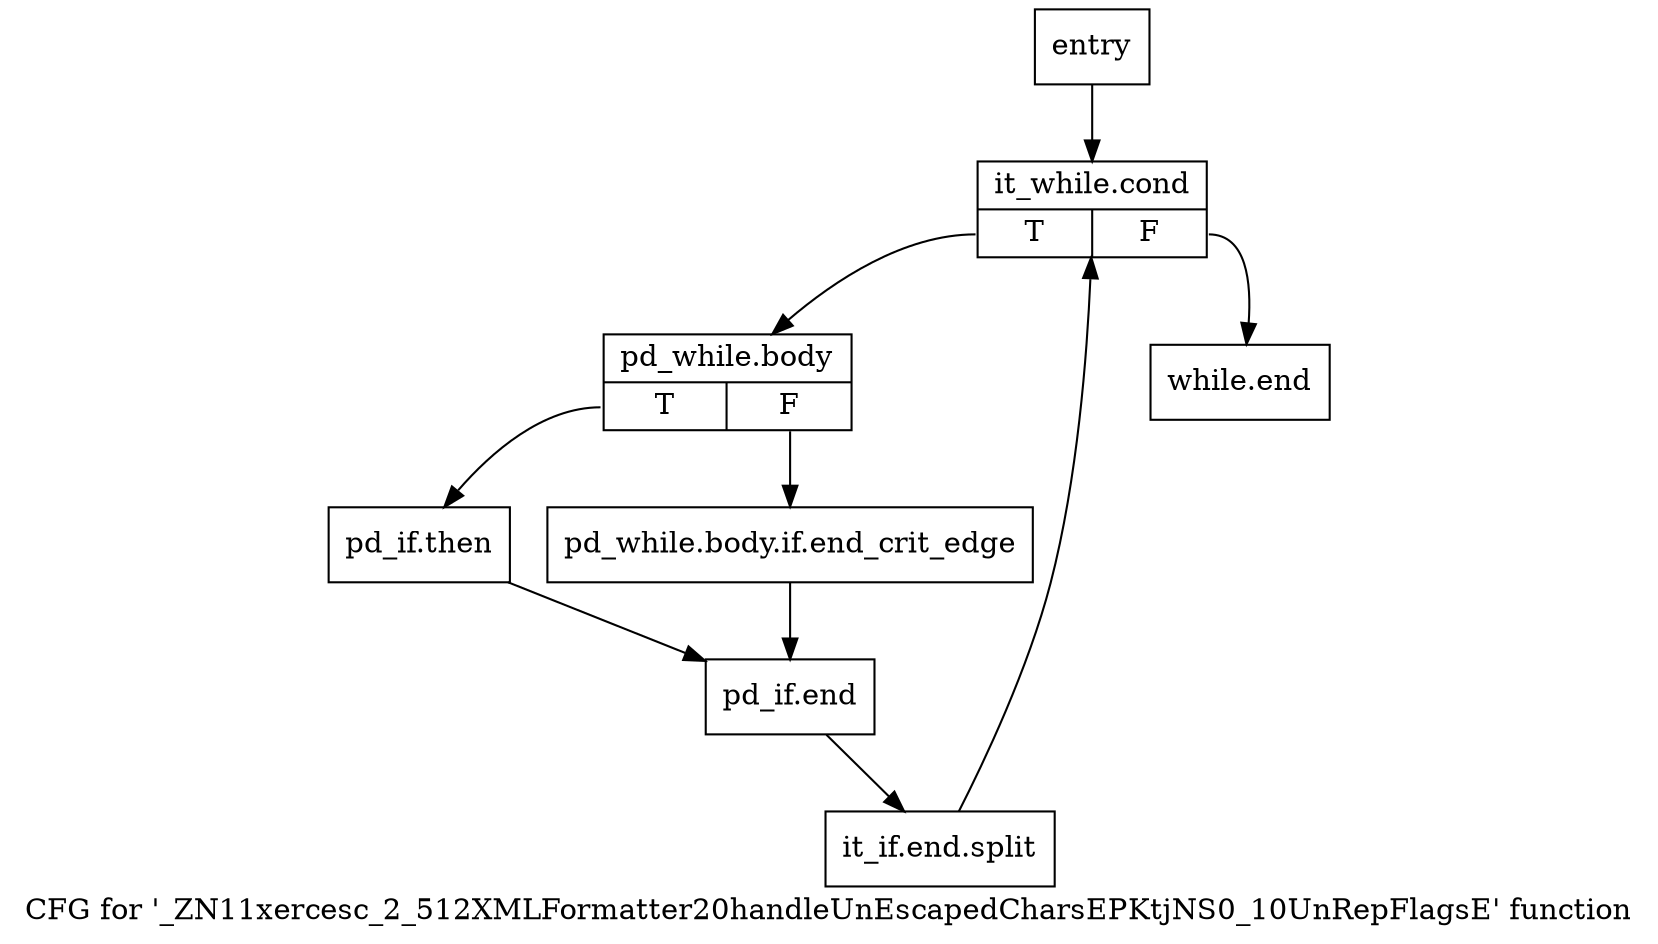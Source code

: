 digraph "CFG for '_ZN11xercesc_2_512XMLFormatter20handleUnEscapedCharsEPKtjNS0_10UnRepFlagsE' function" {
	label="CFG for '_ZN11xercesc_2_512XMLFormatter20handleUnEscapedCharsEPKtjNS0_10UnRepFlagsE' function";

	Node0x506b450 [shape=record,label="{entry}"];
	Node0x506b450 -> Node0x506b4a0;
	Node0x506b4a0 [shape=record,label="{it_while.cond|{<s0>T|<s1>F}}"];
	Node0x506b4a0:s0 -> Node0x506b4f0;
	Node0x506b4a0:s1 -> Node0x506b630;
	Node0x506b4f0 [shape=record,label="{pd_while.body|{<s0>T|<s1>F}}"];
	Node0x506b4f0:s0 -> Node0x506b590;
	Node0x506b4f0:s1 -> Node0x506b540;
	Node0x506b540 [shape=record,label="{pd_while.body.if.end_crit_edge}"];
	Node0x506b540 -> Node0x506b5e0;
	Node0x506b590 [shape=record,label="{pd_if.then}"];
	Node0x506b590 -> Node0x506b5e0;
	Node0x506b5e0 [shape=record,label="{pd_if.end}"];
	Node0x506b5e0 -> Node0xb2c29a0;
	Node0xb2c29a0 [shape=record,label="{it_if.end.split}"];
	Node0xb2c29a0 -> Node0x506b4a0;
	Node0x506b630 [shape=record,label="{while.end}"];
}
